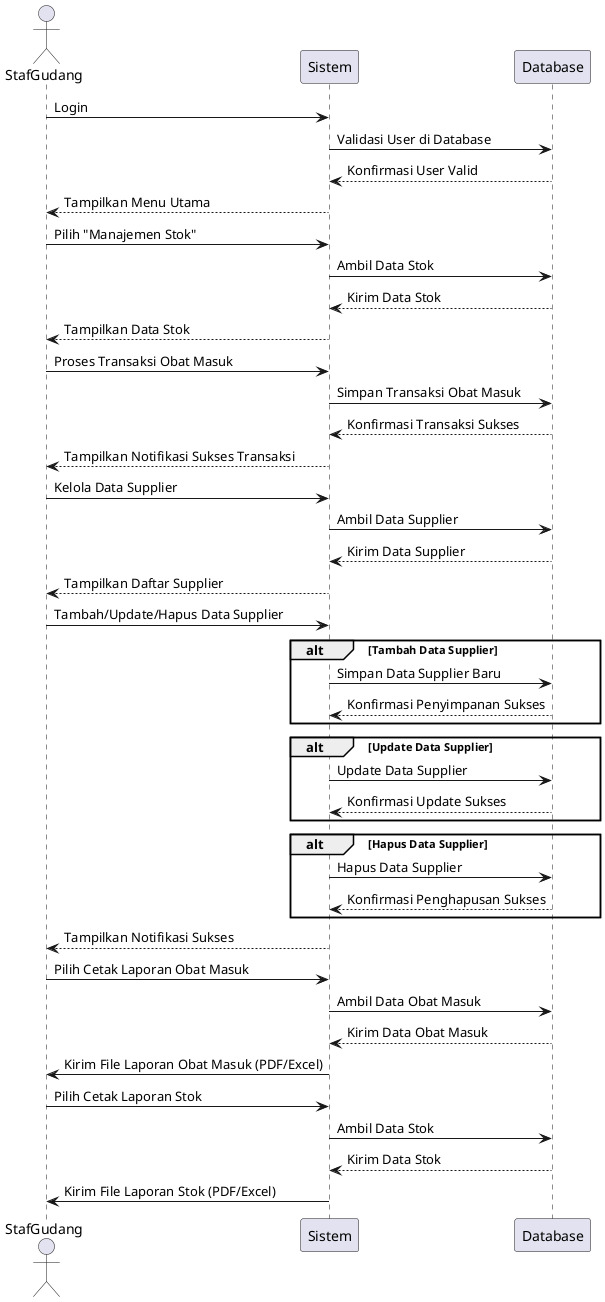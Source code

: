 @startuml
actor StafGudang
participant "Sistem" as Sistem
participant "Database" as Database

' Proses login
StafGudang -> Sistem: Login
Sistem -> Database: Validasi User di Database
Database --> Sistem: Konfirmasi User Valid
Sistem --> StafGudang: Tampilkan Menu Utama

' Proses Manajemen Stok Obat
StafGudang -> Sistem: Pilih "Manajemen Stok"
Sistem -> Database: Ambil Data Stok
Database --> Sistem: Kirim Data Stok
Sistem --> StafGudang: Tampilkan Data Stok

' Proses Transaksi Obat Masuk
StafGudang -> Sistem: Proses Transaksi Obat Masuk
Sistem -> Database: Simpan Transaksi Obat Masuk
Database --> Sistem: Konfirmasi Transaksi Sukses
Sistem --> StafGudang: Tampilkan Notifikasi Sukses Transaksi

' Kelola Data Supplier
StafGudang -> Sistem: Kelola Data Supplier
Sistem -> Database: Ambil Data Supplier
Database --> Sistem: Kirim Data Supplier
Sistem --> StafGudang: Tampilkan Daftar Supplier

' Proses Tambah/Update/Hapus Data Supplier
StafGudang -> Sistem: Tambah/Update/Hapus Data Supplier

alt Tambah Data Supplier
  Sistem -> Database: Simpan Data Supplier Baru
  Database --> Sistem: Konfirmasi Penyimpanan Sukses
end

alt Update Data Supplier
  Sistem -> Database: Update Data Supplier
  Database --> Sistem: Konfirmasi Update Sukses
end

alt Hapus Data Supplier
  Sistem -> Database: Hapus Data Supplier
  Database --> Sistem: Konfirmasi Penghapusan Sukses
end

Sistem --> StafGudang: Tampilkan Notifikasi Sukses

' Proses Cetak Laporan Obat Masuk
StafGudang -> Sistem: Pilih Cetak Laporan Obat Masuk
Sistem -> Database: Ambil Data Obat Masuk
Database --> Sistem: Kirim Data Obat Masuk
Sistem -> StafGudang: Kirim File Laporan Obat Masuk (PDF/Excel)

' Proses Cetak Laporan Stok
StafGudang -> Sistem: Pilih Cetak Laporan Stok
Sistem -> Database: Ambil Data Stok
Database --> Sistem: Kirim Data Stok
Sistem -> StafGudang: Kirim File Laporan Stok (PDF/Excel)

@enduml
